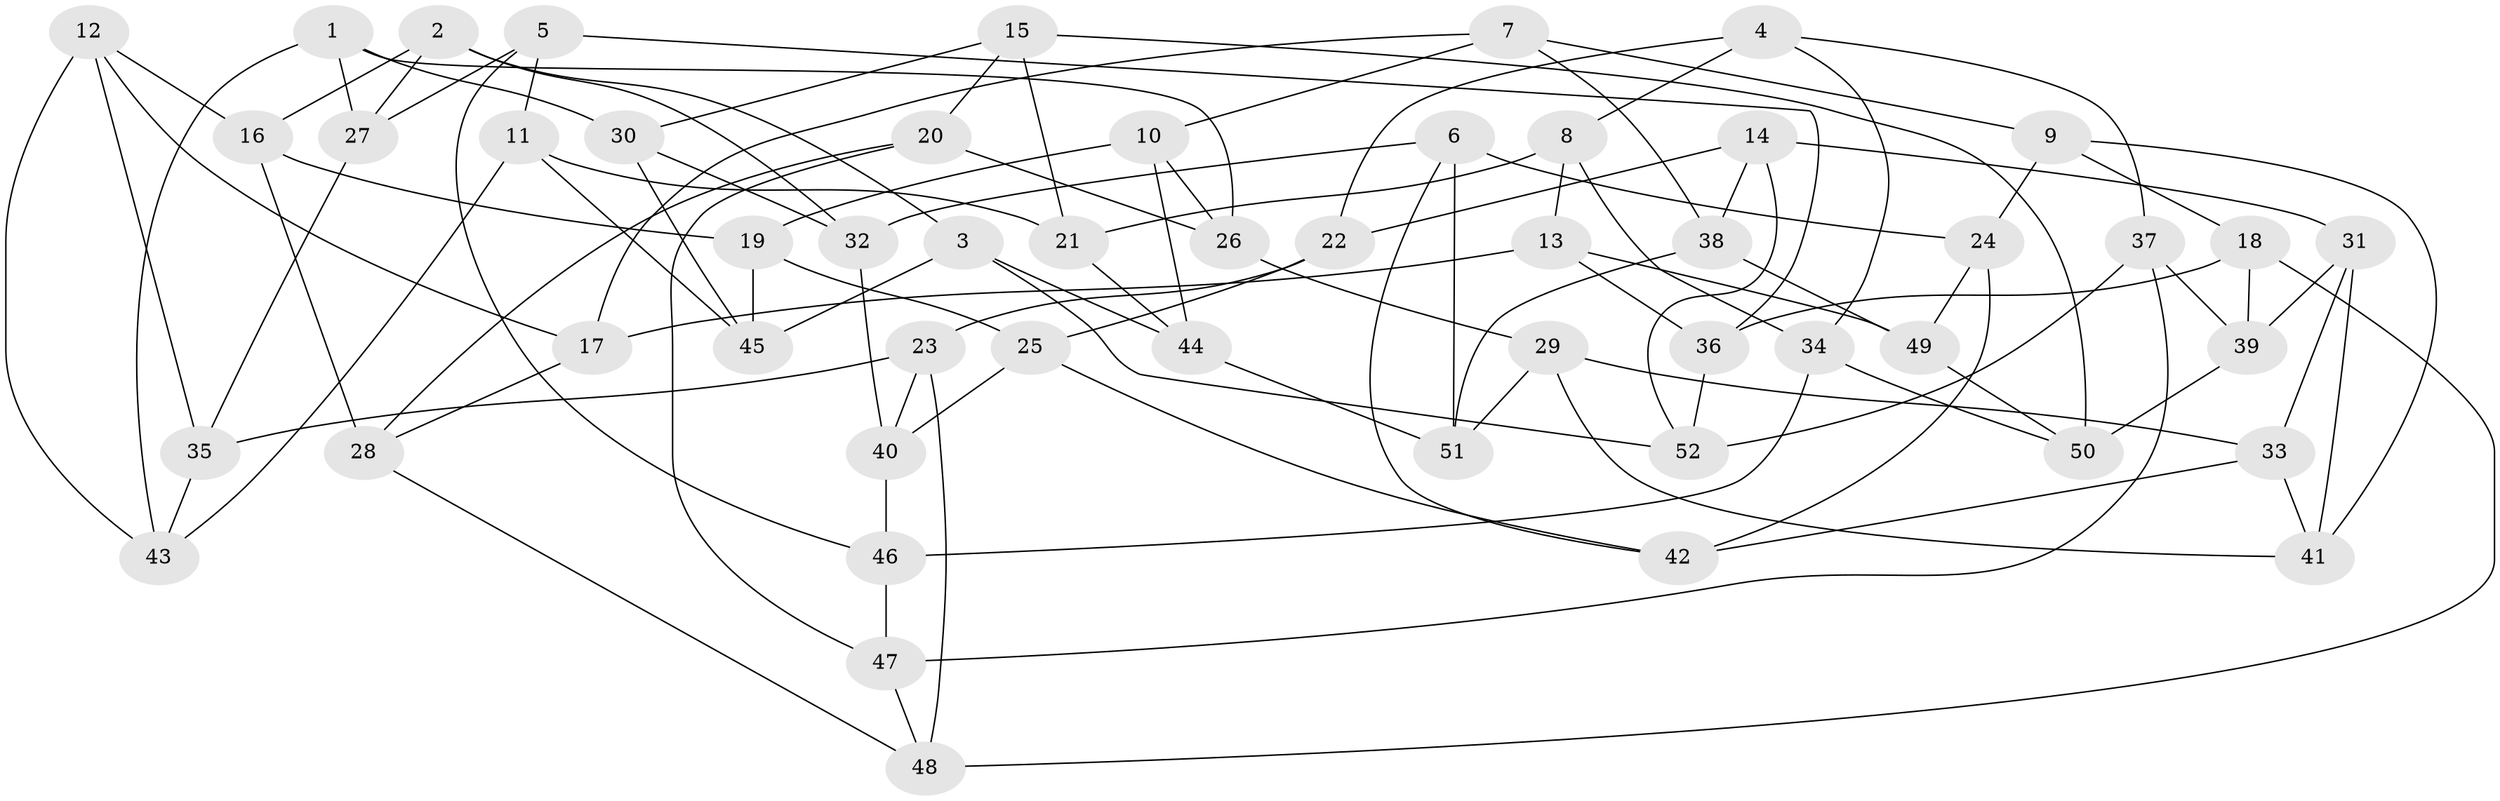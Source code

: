 // Generated by graph-tools (version 1.1) at 2025/03/03/09/25 03:03:08]
// undirected, 52 vertices, 104 edges
graph export_dot {
graph [start="1"]
  node [color=gray90,style=filled];
  1;
  2;
  3;
  4;
  5;
  6;
  7;
  8;
  9;
  10;
  11;
  12;
  13;
  14;
  15;
  16;
  17;
  18;
  19;
  20;
  21;
  22;
  23;
  24;
  25;
  26;
  27;
  28;
  29;
  30;
  31;
  32;
  33;
  34;
  35;
  36;
  37;
  38;
  39;
  40;
  41;
  42;
  43;
  44;
  45;
  46;
  47;
  48;
  49;
  50;
  51;
  52;
  1 -- 30;
  1 -- 43;
  1 -- 27;
  1 -- 26;
  2 -- 32;
  2 -- 16;
  2 -- 27;
  2 -- 3;
  3 -- 52;
  3 -- 44;
  3 -- 45;
  4 -- 8;
  4 -- 34;
  4 -- 22;
  4 -- 37;
  5 -- 11;
  5 -- 46;
  5 -- 36;
  5 -- 27;
  6 -- 42;
  6 -- 24;
  6 -- 51;
  6 -- 32;
  7 -- 9;
  7 -- 38;
  7 -- 10;
  7 -- 17;
  8 -- 13;
  8 -- 34;
  8 -- 21;
  9 -- 41;
  9 -- 24;
  9 -- 18;
  10 -- 44;
  10 -- 19;
  10 -- 26;
  11 -- 21;
  11 -- 45;
  11 -- 43;
  12 -- 16;
  12 -- 35;
  12 -- 43;
  12 -- 17;
  13 -- 17;
  13 -- 36;
  13 -- 49;
  14 -- 22;
  14 -- 38;
  14 -- 31;
  14 -- 52;
  15 -- 20;
  15 -- 30;
  15 -- 50;
  15 -- 21;
  16 -- 28;
  16 -- 19;
  17 -- 28;
  18 -- 36;
  18 -- 48;
  18 -- 39;
  19 -- 25;
  19 -- 45;
  20 -- 28;
  20 -- 26;
  20 -- 47;
  21 -- 44;
  22 -- 23;
  22 -- 25;
  23 -- 35;
  23 -- 48;
  23 -- 40;
  24 -- 42;
  24 -- 49;
  25 -- 42;
  25 -- 40;
  26 -- 29;
  27 -- 35;
  28 -- 48;
  29 -- 33;
  29 -- 41;
  29 -- 51;
  30 -- 32;
  30 -- 45;
  31 -- 39;
  31 -- 33;
  31 -- 41;
  32 -- 40;
  33 -- 41;
  33 -- 42;
  34 -- 46;
  34 -- 50;
  35 -- 43;
  36 -- 52;
  37 -- 39;
  37 -- 52;
  37 -- 47;
  38 -- 51;
  38 -- 49;
  39 -- 50;
  40 -- 46;
  44 -- 51;
  46 -- 47;
  47 -- 48;
  49 -- 50;
}
